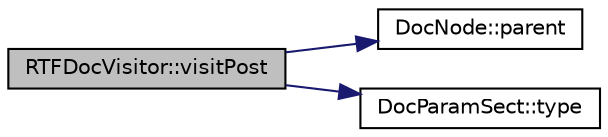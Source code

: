 digraph "RTFDocVisitor::visitPost"
{
 // LATEX_PDF_SIZE
  edge [fontname="Helvetica",fontsize="10",labelfontname="Helvetica",labelfontsize="10"];
  node [fontname="Helvetica",fontsize="10",shape=record];
  rankdir="LR";
  Node1 [label="RTFDocVisitor::visitPost",height=0.2,width=0.4,color="black", fillcolor="grey75", style="filled", fontcolor="black",tooltip=" "];
  Node1 -> Node2 [color="midnightblue",fontsize="10",style="solid",fontname="Helvetica"];
  Node2 [label="DocNode::parent",height=0.2,width=0.4,color="black", fillcolor="white", style="filled",URL="$classDocNode.html#a19c40a3c8e9e449616707f48e252b02e",tooltip=" "];
  Node1 -> Node3 [color="midnightblue",fontsize="10",style="solid",fontname="Helvetica"];
  Node3 [label="DocParamSect::type",height=0.2,width=0.4,color="black", fillcolor="white", style="filled",URL="$classDocParamSect.html#afcb0666a1b93ac69a56ab22179827d8a",tooltip=" "];
}
